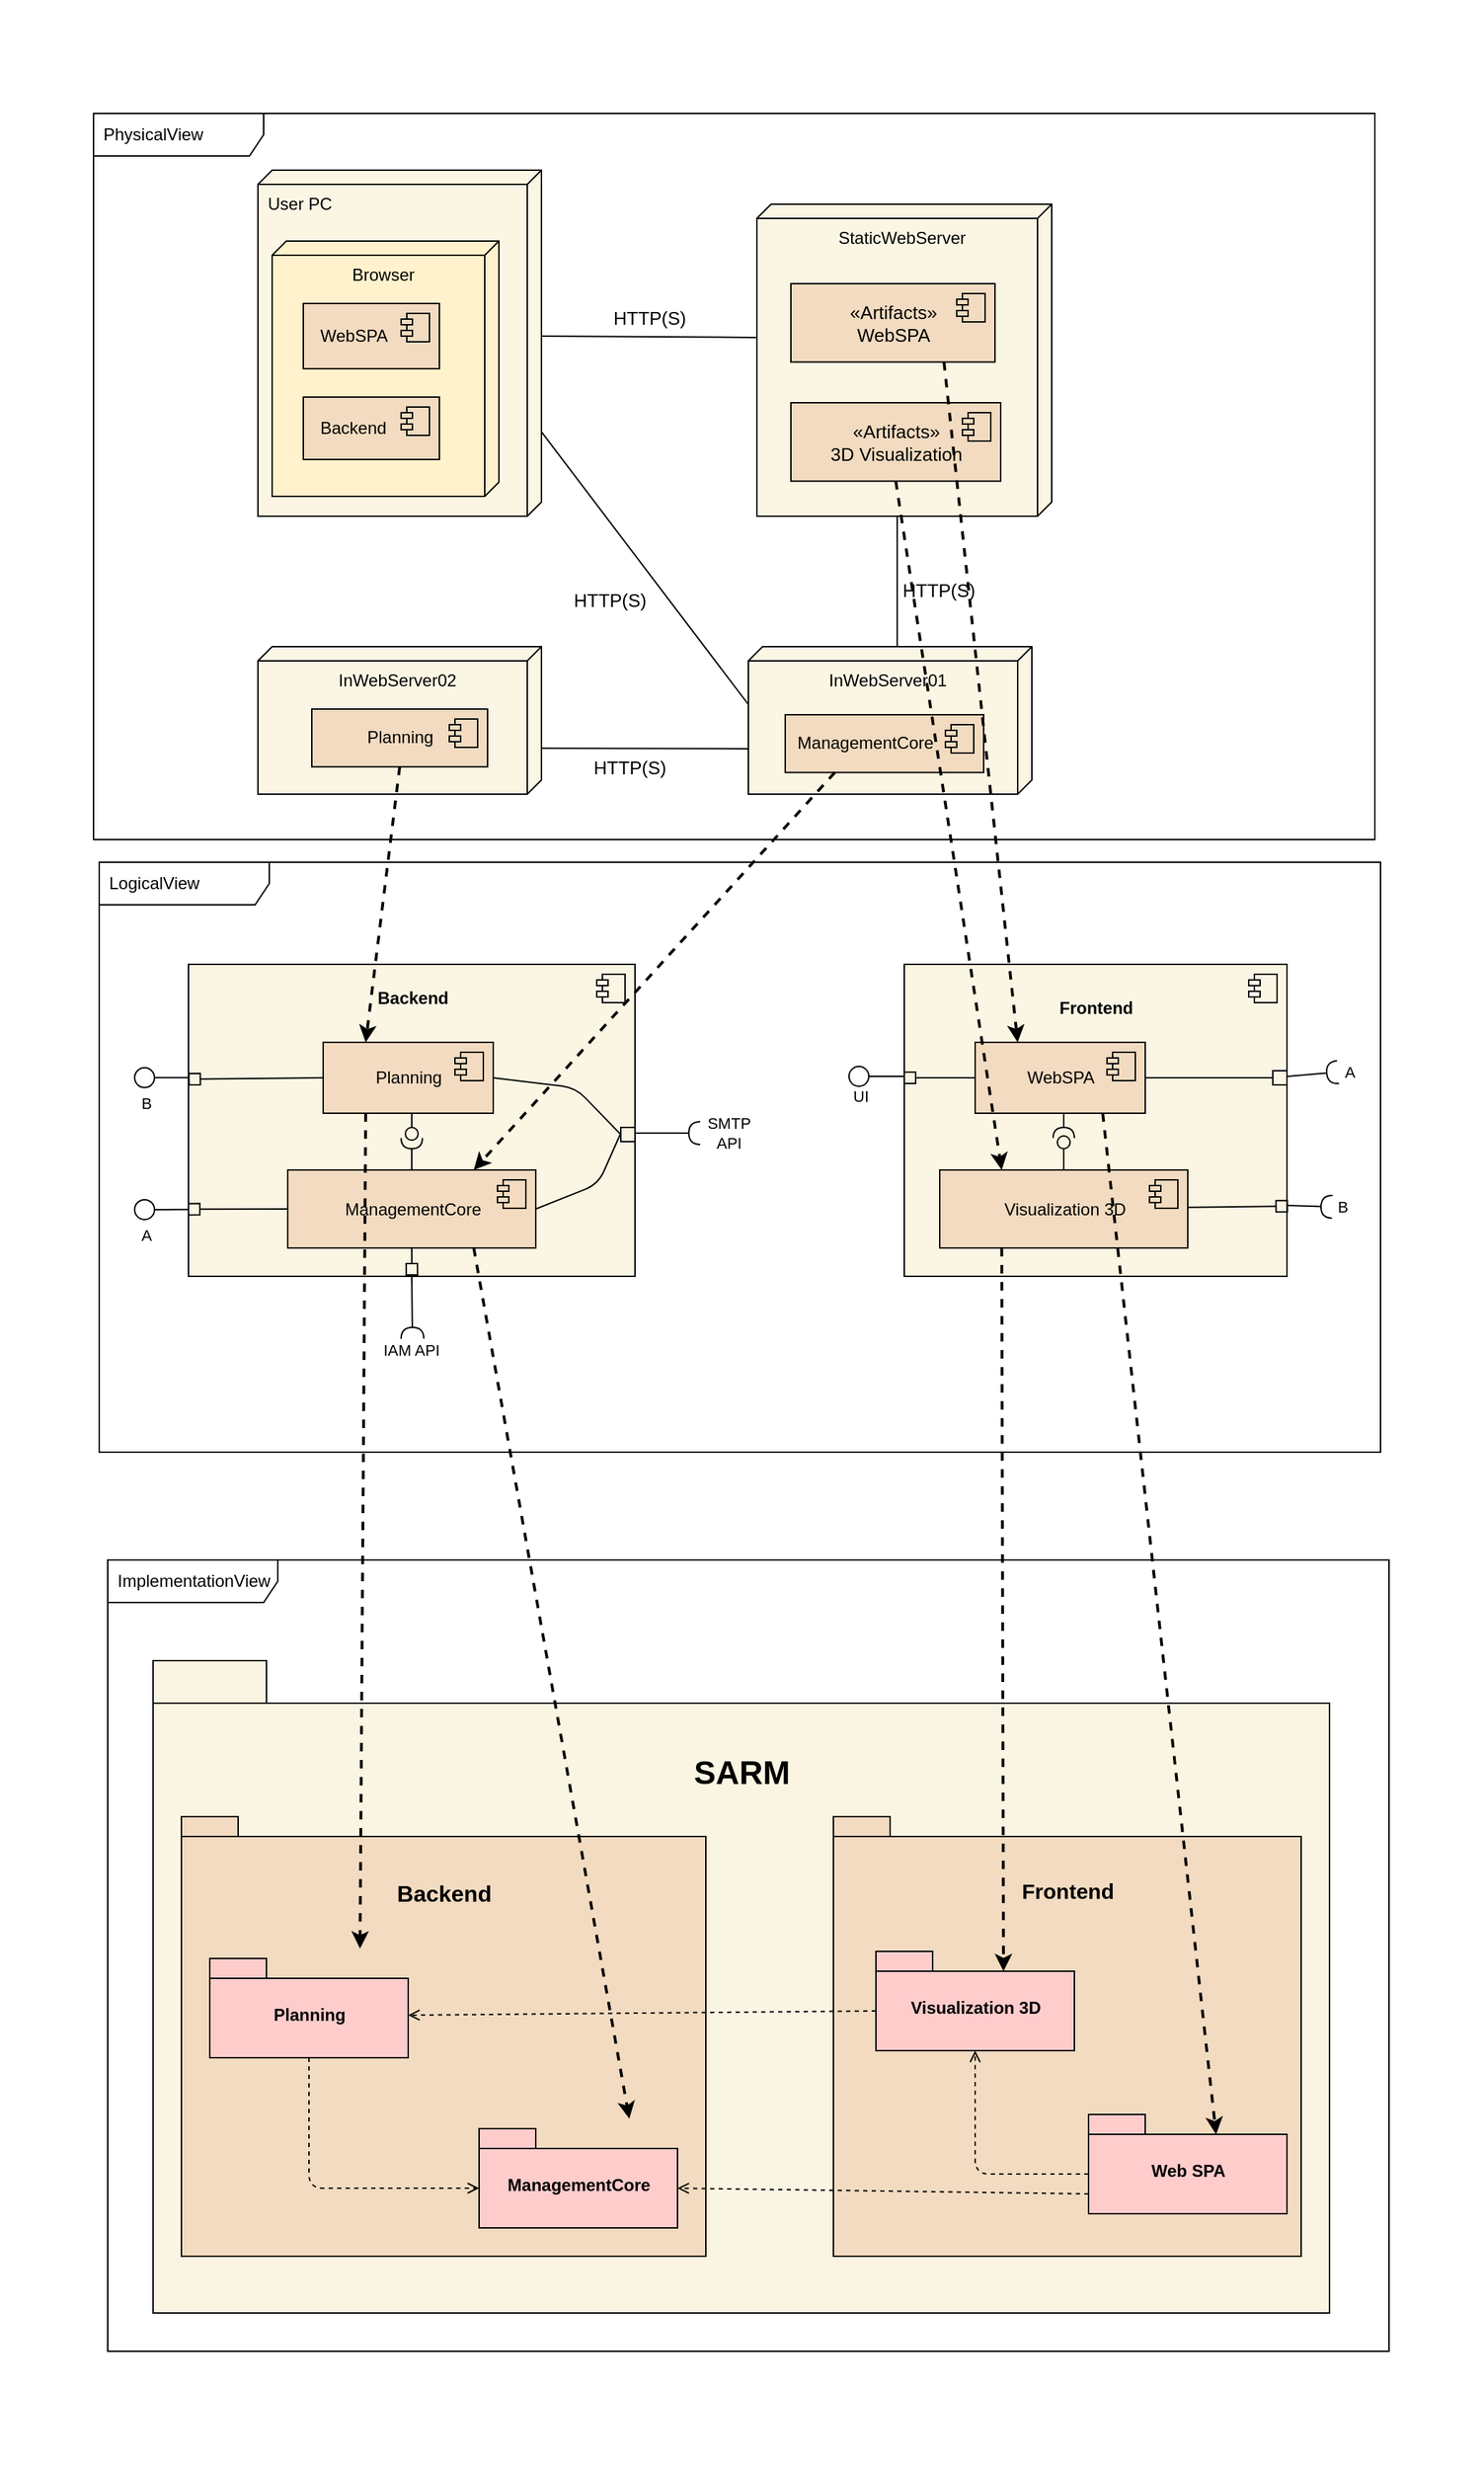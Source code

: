 <mxfile>
    <diagram id="2KhIsbDiPvBkP_OM17Oy" name="Page-1">
        <mxGraphModel dx="1395" dy="559" grid="0" gridSize="4" guides="1" tooltips="1" connect="1" arrows="1" fold="1" page="0" pageScale="1" pageWidth="850" pageHeight="1100" background="#ffffff" math="0" shadow="0">
            <root>
                <mxCell id="0"/>
                <mxCell id="1" parent="0"/>
                <mxCell id="179" value="ImplementationView" style="shape=umlFrame;whiteSpace=wrap;html=1;width=120;height=30;boundedLbl=1;verticalAlign=middle;align=left;spacingLeft=5;fillColor=none;gradientColor=none;swimlaneFillColor=none;strokeColor=#000000;fontColor=#000000;labelBorderColor=none;" parent="1" vertex="1">
                    <mxGeometry x="-42" y="1384" width="904" height="558" as="geometry"/>
                </mxCell>
                <mxCell id="168" value="" style="whiteSpace=wrap;html=1;labelBackgroundColor=none;labelBorderColor=default;strokeColor=none;fontColor=#000000;fillColor=none;" parent="1" vertex="1">
                    <mxGeometry x="-118" y="284" width="1046" height="1740" as="geometry"/>
                </mxCell>
                <mxCell id="196" value="&lt;br&gt;&lt;br&gt;&lt;font style=&quot;font-size: 23px;&quot;&gt;SARM&lt;/font&gt;&lt;br&gt;&lt;br&gt;&lt;br&gt;&lt;br&gt;&lt;br&gt;&lt;br&gt;&lt;br&gt;&lt;br&gt;&lt;br&gt;&lt;br&gt;&lt;br&gt;&lt;br&gt;&lt;br&gt;&lt;br&gt;&lt;br&gt;&lt;br&gt;&lt;br&gt;&lt;br&gt;&lt;br&gt;&lt;br&gt;&lt;br&gt;&lt;br&gt;&lt;br&gt;&lt;br&gt;&lt;br&gt;&lt;br&gt;" style="shape=folder;fontStyle=1;tabWidth=80;tabHeight=30;tabPosition=left;html=1;boundedLbl=1;strokeColor=#000000;fillColor=#faf5e3;fontColor=#000000;" vertex="1" parent="1">
                    <mxGeometry x="-10" y="1455" width="830" height="460" as="geometry"/>
                </mxCell>
                <mxCell id="197" value="&lt;font style=&quot;font-size: 16px;&quot;&gt;Backend&lt;br&gt;&lt;br&gt;&lt;br&gt;&lt;br&gt;&lt;br&gt;&lt;br&gt;&lt;br&gt;&lt;br&gt;&lt;br&gt;&lt;br&gt;&lt;br&gt;&lt;br&gt;&lt;/font&gt;" style="shape=folder;fontStyle=1;spacingTop=10;tabWidth=40;tabHeight=14;tabPosition=left;html=1;fillColor=#F2DBC0;fontColor=#000000;strokeColor=#000000;" vertex="1" parent="1">
                    <mxGeometry x="10" y="1565" width="370" height="310" as="geometry"/>
                </mxCell>
                <mxCell id="198" value="&lt;font style=&quot;font-size: 15px;&quot;&gt;Frontend&lt;br&gt;&lt;br&gt;&lt;br&gt;&lt;br&gt;&lt;br&gt;&lt;br&gt;&lt;br&gt;&lt;br&gt;&lt;br&gt;&lt;br&gt;&lt;br&gt;&lt;br&gt;&lt;br&gt;&lt;/font&gt;" style="shape=folder;fontStyle=1;spacingTop=10;tabWidth=40;tabHeight=14;tabPosition=left;html=1;fillColor=#F2DBC0;fontColor=#000000;strokeColor=#000000;" vertex="1" parent="1">
                    <mxGeometry x="470" y="1565" width="330" height="310" as="geometry"/>
                </mxCell>
                <mxCell id="199" style="edgeStyle=none;html=1;exitX=0.5;exitY=1;exitDx=0;exitDy=0;exitPerimeter=0;entryX=0;entryY=0;entryDx=0;entryDy=42;entryPerimeter=0;dashed=1;strokeColor=#000000;strokeWidth=1;endArrow=open;endFill=0;" edge="1" parent="1" source="200" target="201">
                    <mxGeometry relative="1" as="geometry">
                        <Array as="points">
                            <mxPoint x="100" y="1827"/>
                        </Array>
                    </mxGeometry>
                </mxCell>
                <mxCell id="200" value="Planning" style="shape=folder;fontStyle=1;spacingTop=10;tabWidth=40;tabHeight=14;tabPosition=left;html=1;fillColor=#FFCCCC;fontColor=#000000;strokeColor=#000000;" vertex="1" parent="1">
                    <mxGeometry x="30" y="1665" width="140" height="70" as="geometry"/>
                </mxCell>
                <mxCell id="201" value="ManagementCore" style="shape=folder;fontStyle=1;spacingTop=10;tabWidth=40;tabHeight=14;tabPosition=left;html=1;fillColor=#FFCCCC;fontColor=#000000;strokeColor=#000000;" vertex="1" parent="1">
                    <mxGeometry x="220" y="1785" width="140" height="70" as="geometry"/>
                </mxCell>
                <mxCell id="202" style="edgeStyle=none;html=1;exitX=0;exitY=0;exitDx=0;exitDy=42;exitPerimeter=0;entryX=0.5;entryY=1;entryDx=0;entryDy=0;entryPerimeter=0;dashed=1;strokeColor=#000000;fontColor=#000000;endArrow=open;endFill=0;" edge="1" parent="1" source="204" target="205">
                    <mxGeometry relative="1" as="geometry">
                        <Array as="points">
                            <mxPoint x="570" y="1817"/>
                        </Array>
                    </mxGeometry>
                </mxCell>
                <mxCell id="203" style="edgeStyle=none;html=1;exitX=0;exitY=0;exitDx=0;exitDy=56;exitPerimeter=0;entryX=0;entryY=0;entryDx=140;entryDy=42;entryPerimeter=0;strokeColor=#000000;dashed=1;strokeWidth=1;endArrow=open;endFill=0;" edge="1" parent="1" source="204" target="201">
                    <mxGeometry relative="1" as="geometry"/>
                </mxCell>
                <mxCell id="204" value="Web SPA" style="shape=folder;fontStyle=1;spacingTop=10;tabWidth=40;tabHeight=14;tabPosition=left;html=1;fillColor=#FFCCCC;fontColor=#000000;strokeColor=#000000;" vertex="1" parent="1">
                    <mxGeometry x="650" y="1775" width="140" height="70" as="geometry"/>
                </mxCell>
                <mxCell id="205" value="Visualization 3D" style="shape=folder;fontStyle=1;spacingTop=10;tabWidth=40;tabHeight=14;tabPosition=left;html=1;fillColor=#FFCCCC;fontColor=#000000;strokeColor=#000000;" vertex="1" parent="1">
                    <mxGeometry x="500" y="1660" width="140" height="70" as="geometry"/>
                </mxCell>
                <mxCell id="206" style="edgeStyle=none;html=1;dashed=1;strokeColor=#000000;fontColor=#000000;endArrow=open;endFill=0;exitX=0;exitY=0;exitDx=0;exitDy=42;exitPerimeter=0;" edge="1" parent="1" source="205">
                    <mxGeometry relative="1" as="geometry">
                        <mxPoint x="500" y="1715" as="sourcePoint"/>
                        <mxPoint x="170" y="1705" as="targetPoint"/>
                    </mxGeometry>
                </mxCell>
                <mxCell id="163" value="LogicalView" style="shape=umlFrame;whiteSpace=wrap;html=1;width=120;height=30;boundedLbl=1;verticalAlign=middle;align=left;spacingLeft=5;fillColor=none;gradientColor=none;swimlaneFillColor=none;strokeColor=#000000;fontColor=#000000;labelBorderColor=none;" parent="1" vertex="1">
                    <mxGeometry x="-48" y="892" width="904" height="416" as="geometry"/>
                </mxCell>
                <mxCell id="162" value="PhysicalView" style="shape=umlFrame;whiteSpace=wrap;html=1;width=120;height=30;boundedLbl=1;verticalAlign=middle;align=left;spacingLeft=5;fillColor=none;gradientColor=none;swimlaneFillColor=none;strokeColor=#000000;fontColor=#000000;labelBorderColor=none;" parent="1" vertex="1">
                    <mxGeometry x="-52" y="364" width="904" height="512" as="geometry"/>
                </mxCell>
                <mxCell id="113" style="edgeStyle=none;html=1;exitX=0.753;exitY=0.003;exitDx=0;exitDy=0;exitPerimeter=0;entryX=0.387;entryY=1.002;entryDx=0;entryDy=0;entryPerimeter=0;fontSize=13;fontColor=#000000;endArrow=none;endFill=0;strokeColor=#000000;" parent="1" source="90" target="96" edge="1">
                    <mxGeometry relative="1" as="geometry"/>
                </mxCell>
                <mxCell id="114" value="HTTP(S)" style="edgeLabel;html=1;align=center;verticalAlign=middle;resizable=0;points=[];fontSize=13;fontColor=#000000;labelBackgroundColor=none;rotation=0;" parent="113" vertex="1" connectable="0">
                    <mxGeometry x="0.117" relative="1" as="geometry">
                        <mxPoint x="-33" y="12" as="offset"/>
                    </mxGeometry>
                </mxCell>
                <mxCell id="115" value="HTTP(S)" style="edgeStyle=none;html=1;exitX=0;exitY=0;exitDx=117;exitDy=0;exitPerimeter=0;entryX=0.427;entryY=1.003;entryDx=0;entryDy=0;entryPerimeter=0;strokeColor=#000000;fontSize=13;fontColor=#000000;endArrow=none;endFill=0;labelBackgroundColor=none;" parent="1" source="90" target="108" edge="1">
                    <mxGeometry x="0.003" y="13" relative="1" as="geometry">
                        <mxPoint as="offset"/>
                    </mxGeometry>
                </mxCell>
                <mxCell id="90" value="User PC" style="verticalAlign=top;align=left;shape=cube;size=10;direction=south;fontStyle=0;html=1;boundedLbl=1;spacingLeft=5;fillColor=#FBF6E4;strokeColor=#000000;fontColor=#000000;" parent="1" vertex="1">
                    <mxGeometry x="64" y="404" width="200" height="244" as="geometry"/>
                </mxCell>
                <mxCell id="91" value="Browser" style="verticalAlign=top;align=center;shape=cube;size=10;direction=south;html=1;boundedLbl=1;spacingLeft=5;fontColor=#000000;fillColor=#FFF2CC;strokeColor=#000000;" parent="90" vertex="1">
                    <mxGeometry width="160" height="180" relative="1" as="geometry">
                        <mxPoint x="10" y="50" as="offset"/>
                    </mxGeometry>
                </mxCell>
                <mxCell id="92" value="&amp;nbsp; &amp;nbsp;WebSPA" style="html=1;dropTarget=0;fillColor=#f2dbc0;strokeColor=#000000;fontColor=#000000;verticalAlign=middle;align=left;" parent="90" vertex="1">
                    <mxGeometry x="32" y="94" width="96" height="46" as="geometry"/>
                </mxCell>
                <mxCell id="93" value="" style="shape=module;jettyWidth=8;jettyHeight=4;fillColor=#f2dbc0;strokeColor=#000000;" parent="92" vertex="1">
                    <mxGeometry x="1" width="20" height="20" relative="1" as="geometry">
                        <mxPoint x="-27" y="7" as="offset"/>
                    </mxGeometry>
                </mxCell>
                <mxCell id="94" value="&amp;nbsp; &amp;nbsp;Backend" style="html=1;dropTarget=0;fillColor=#f2dbc0;strokeColor=#000000;fontColor=#000000;verticalAlign=middle;align=left;" parent="90" vertex="1">
                    <mxGeometry x="32" y="160" width="96" height="44" as="geometry"/>
                </mxCell>
                <mxCell id="95" value="" style="shape=module;jettyWidth=8;jettyHeight=4;fillColor=#f2dbc0;strokeColor=#000000;" parent="94" vertex="1">
                    <mxGeometry x="1" width="20" height="20" relative="1" as="geometry">
                        <mxPoint x="-27" y="7" as="offset"/>
                    </mxGeometry>
                </mxCell>
                <mxCell id="117" style="edgeStyle=none;html=1;exitX=0.692;exitY=0.999;exitDx=0;exitDy=0;exitPerimeter=0;entryX=0.689;entryY=0.003;entryDx=0;entryDy=0;entryPerimeter=0;labelBackgroundColor=none;strokeColor=#000000;fontSize=13;fontColor=#000000;endArrow=none;endFill=0;" parent="1" source="96" target="102" edge="1">
                    <mxGeometry relative="1" as="geometry"/>
                </mxCell>
                <mxCell id="118" value="HTTP(S)" style="edgeLabel;html=1;align=center;verticalAlign=middle;resizable=0;points=[];fontSize=13;fontColor=#000000;labelBackgroundColor=none;" parent="117" vertex="1" connectable="0">
                    <mxGeometry x="0.229" y="-2" relative="1" as="geometry">
                        <mxPoint x="6" y="15" as="offset"/>
                    </mxGeometry>
                </mxCell>
                <mxCell id="96" value="InWebServer01" style="verticalAlign=top;align=center;shape=cube;size=10;direction=south;fontStyle=0;html=1;boundedLbl=1;spacingLeft=5;fillColor=#FBF6E4;strokeColor=#000000;fontColor=#000000;" parent="1" vertex="1">
                    <mxGeometry x="410" y="740" width="200" height="104" as="geometry"/>
                </mxCell>
                <mxCell id="98" value="&amp;nbsp; ManagementCore" style="html=1;dropTarget=0;fillColor=#f2dbc0;strokeColor=#000000;fontColor=#000000;verticalAlign=middle;align=left;" parent="1" vertex="1">
                    <mxGeometry x="436" y="788.003" width="140" height="40.721" as="geometry"/>
                </mxCell>
                <mxCell id="99" value="" style="shape=module;jettyWidth=8;jettyHeight=4;fillColor=#f2dbc0;strokeColor=#000000;" parent="98" vertex="1">
                    <mxGeometry x="1" width="20" height="20" relative="1" as="geometry">
                        <mxPoint x="-27" y="7" as="offset"/>
                    </mxGeometry>
                </mxCell>
                <mxCell id="102" value="InWebServer02" style="verticalAlign=top;align=center;shape=cube;size=10;direction=south;fontStyle=0;html=1;boundedLbl=1;spacingLeft=5;fillColor=#FBF6E4;strokeColor=#000000;fontColor=#000000;" parent="1" vertex="1">
                    <mxGeometry x="64" y="740" width="200" height="104" as="geometry"/>
                </mxCell>
                <mxCell id="103" value="Planning" style="html=1;dropTarget=0;fillColor=#f2dbc0;strokeColor=#000000;fontColor=#000000;verticalAlign=middle;align=center;" parent="1" vertex="1">
                    <mxGeometry x="102" y="784" width="124" height="40.72" as="geometry"/>
                </mxCell>
                <mxCell id="104" value="" style="shape=module;jettyWidth=8;jettyHeight=4;fillColor=#f2dbc0;strokeColor=#000000;" parent="103" vertex="1">
                    <mxGeometry x="1" width="20" height="20" relative="1" as="geometry">
                        <mxPoint x="-27" y="7" as="offset"/>
                    </mxGeometry>
                </mxCell>
                <mxCell id="119" style="edgeStyle=none;html=1;exitX=0;exitY=0;exitDx=220;exitDy=109.0;exitPerimeter=0;entryX=0;entryY=0;entryDx=0;entryDy=95;entryPerimeter=0;labelBackgroundColor=none;strokeColor=#000000;fontSize=13;fontColor=#000000;endArrow=none;endFill=0;" parent="1" source="108" target="96" edge="1">
                    <mxGeometry relative="1" as="geometry"/>
                </mxCell>
                <mxCell id="120" value="HTTP(S)" style="edgeLabel;html=1;align=center;verticalAlign=middle;resizable=0;points=[];fontSize=13;fontColor=#000000;labelBackgroundColor=none;" parent="119" vertex="1" connectable="0">
                    <mxGeometry x="0.274" relative="1" as="geometry">
                        <mxPoint x="29" y="-7" as="offset"/>
                    </mxGeometry>
                </mxCell>
                <mxCell id="108" value="StaticWebServer" style="verticalAlign=top;align=center;shape=cube;size=10;direction=south;fontStyle=0;html=1;boundedLbl=1;spacingLeft=5;fillColor=#FBF6E4;strokeColor=#000000;fontColor=#000000;" parent="1" vertex="1">
                    <mxGeometry x="416" y="428" width="208" height="220" as="geometry"/>
                </mxCell>
                <mxCell id="109" value="«Artifacts»&lt;br style=&quot;font-size: 13px;&quot;&gt;&lt;div style=&quot;font-size: 13px;&quot;&gt;&lt;span style=&quot;background-color: initial; font-size: 13px;&quot;&gt;WebSPA&lt;/span&gt;&lt;/div&gt;" style="html=1;dropTarget=0;fillColor=#f2dbc0;strokeColor=#000000;fontColor=#000000;verticalAlign=middle;align=center;fontSize=13;" parent="1" vertex="1">
                    <mxGeometry x="440" y="484" width="144" height="55.28" as="geometry"/>
                </mxCell>
                <mxCell id="110" value="" style="shape=module;jettyWidth=8;jettyHeight=4;fillColor=#f2dbc0;strokeColor=#000000;" parent="109" vertex="1">
                    <mxGeometry x="1" width="20" height="20" relative="1" as="geometry">
                        <mxPoint x="-27" y="7" as="offset"/>
                    </mxGeometry>
                </mxCell>
                <mxCell id="111" value="«Artifacts»&lt;br style=&quot;font-size: 13px;&quot;&gt;&lt;div style=&quot;font-size: 13px;&quot;&gt;3D Visualization&lt;/div&gt;" style="html=1;dropTarget=0;fillColor=#f2dbc0;strokeColor=#000000;fontColor=#000000;verticalAlign=middle;align=center;fontSize=13;" parent="1" vertex="1">
                    <mxGeometry x="440" y="568" width="148" height="55.28" as="geometry"/>
                </mxCell>
                <mxCell id="112" value="" style="shape=module;jettyWidth=8;jettyHeight=4;fillColor=#f2dbc0;strokeColor=#000000;" parent="111" vertex="1">
                    <mxGeometry x="1" width="20" height="20" relative="1" as="geometry">
                        <mxPoint x="-27" y="7" as="offset"/>
                    </mxGeometry>
                </mxCell>
                <mxCell id="122" style="edgeStyle=none;html=1;strokeColor=#000000;fontColor=#000000;endArrow=circle;endFill=0;exitX=0;exitY=0.786;exitDx=0;exitDy=0;exitPerimeter=0;" parent="1" source="129" edge="1">
                    <mxGeometry relative="1" as="geometry">
                        <mxPoint x="-24.0" y="1137" as="targetPoint"/>
                        <mxPoint x="-260" y="1029" as="sourcePoint"/>
                    </mxGeometry>
                </mxCell>
                <mxCell id="123" value="A" style="edgeLabel;html=1;align=center;verticalAlign=middle;resizable=0;points=[];fontColor=#000000;labelBackgroundColor=none;" parent="122" vertex="1" connectable="0">
                    <mxGeometry x="0.414" y="-5" relative="1" as="geometry">
                        <mxPoint x="-3" y="23" as="offset"/>
                    </mxGeometry>
                </mxCell>
                <mxCell id="124" style="edgeStyle=none;html=1;strokeColor=#000000;fontColor=#000000;endArrow=halfCircle;endFill=0;exitX=0.5;exitY=1;exitDx=0;exitDy=0;" parent="1" source="129" edge="1">
                    <mxGeometry relative="1" as="geometry">
                        <mxPoint x="173" y="1228" as="targetPoint"/>
                        <mxPoint x="140" y="1184" as="sourcePoint"/>
                    </mxGeometry>
                </mxCell>
                <mxCell id="125" value="IAM API" style="edgeLabel;html=1;align=center;verticalAlign=middle;resizable=0;points=[];fontColor=#000000;labelBackgroundColor=none;" parent="124" vertex="1" connectable="0">
                    <mxGeometry x="0.773" y="5" relative="1" as="geometry">
                        <mxPoint x="-6" y="13" as="offset"/>
                    </mxGeometry>
                </mxCell>
                <mxCell id="126" style="edgeStyle=none;html=1;strokeColor=#000000;fontColor=#000000;endArrow=halfCircle;endFill=0;exitX=1.038;exitY=0.404;exitDx=0;exitDy=0;exitPerimeter=0;" parent="1" source="143" edge="1">
                    <mxGeometry relative="1" as="geometry">
                        <mxPoint x="376" y="1083" as="targetPoint"/>
                        <mxPoint x="332" y="1083" as="sourcePoint"/>
                    </mxGeometry>
                </mxCell>
                <mxCell id="127" value="SMTP &lt;br&gt;API" style="edgeLabel;html=1;align=center;verticalAlign=middle;resizable=0;points=[];fontColor=#000000;labelBackgroundColor=none;" parent="126" vertex="1" connectable="0">
                    <mxGeometry x="0.866" y="7" relative="1" as="geometry">
                        <mxPoint x="23" y="7" as="offset"/>
                    </mxGeometry>
                </mxCell>
                <mxCell id="128" style="edgeStyle=none;html=1;exitX=0.5;exitY=1;exitDx=0;exitDy=0;entryX=0.5;entryY=1;entryDx=0;entryDy=0;strokeColor=#000000;endArrow=box;endFill=0;" parent="1" source="129" target="135" edge="1">
                    <mxGeometry relative="1" as="geometry"/>
                </mxCell>
                <mxCell id="129" value="&lt;br&gt;&lt;b&gt;Backend&lt;br&gt;&lt;br&gt;&lt;br&gt;&lt;br&gt;&lt;br&gt;&lt;br&gt;&lt;br&gt;&lt;br&gt;&lt;br&gt;&lt;br&gt;&lt;br&gt;&lt;br&gt;&lt;br&gt;&lt;br&gt;&lt;/b&gt;" style="html=1;dropTarget=0;fillColor=#fbf6e4;strokeColor=#000000;fontColor=#000000;" parent="1" vertex="1">
                    <mxGeometry x="15" y="964" width="315" height="220" as="geometry"/>
                </mxCell>
                <mxCell id="130" value="" style="shape=module;jettyWidth=8;jettyHeight=4;fillColor=#fbf6e4;strokeColor=#000000;" parent="129" vertex="1">
                    <mxGeometry x="1" width="20" height="20" relative="1" as="geometry">
                        <mxPoint x="-27" y="7" as="offset"/>
                    </mxGeometry>
                </mxCell>
                <mxCell id="132" style="edgeStyle=none;html=1;exitX=1;exitY=0.5;exitDx=0;exitDy=0;strokeColor=#000000;endArrow=none;endFill=0;" parent="1" source="135" edge="1">
                    <mxGeometry relative="1" as="geometry">
                        <mxPoint x="320" y="1083" as="targetPoint"/>
                        <Array as="points">
                            <mxPoint x="304" y="1119"/>
                        </Array>
                    </mxGeometry>
                </mxCell>
                <mxCell id="133" style="edgeStyle=none;html=1;exitX=0;exitY=0.5;exitDx=0;exitDy=0;entryX=0;entryY=0.785;entryDx=0;entryDy=0;entryPerimeter=0;strokeColor=#000000;endArrow=box;endFill=0;" parent="1" source="135" target="129" edge="1">
                    <mxGeometry relative="1" as="geometry"/>
                </mxCell>
                <mxCell id="134" style="edgeStyle=none;html=1;exitX=0.5;exitY=1;exitDx=0;exitDy=0;strokeColor=#000000;endArrow=box;endFill=0;" parent="1" source="135" edge="1">
                    <mxGeometry relative="1" as="geometry">
                        <mxPoint x="172.615" y="1183" as="targetPoint"/>
                    </mxGeometry>
                </mxCell>
                <mxCell id="135" value="ManagementCore" style="html=1;dropTarget=0;fillColor=#f2dbc0;strokeColor=#000000;fontColor=#000000;" parent="1" vertex="1">
                    <mxGeometry x="85" y="1109" width="175" height="55" as="geometry"/>
                </mxCell>
                <mxCell id="136" value="" style="shape=module;jettyWidth=8;jettyHeight=4;fillColor=#f2dbc0;strokeColor=#000000;" parent="135" vertex="1">
                    <mxGeometry x="1" width="20" height="20" relative="1" as="geometry">
                        <mxPoint x="-27" y="7" as="offset"/>
                    </mxGeometry>
                </mxCell>
                <mxCell id="137" style="edgeStyle=none;html=1;exitX=1;exitY=0.5;exitDx=0;exitDy=0;entryX=0;entryY=0.5;entryDx=0;entryDy=0;strokeColor=#000000;endArrow=none;endFill=0;" parent="1" source="138" target="143" edge="1">
                    <mxGeometry relative="1" as="geometry">
                        <Array as="points">
                            <mxPoint x="288" y="1051"/>
                        </Array>
                    </mxGeometry>
                </mxCell>
                <mxCell id="223" style="edgeStyle=none;html=1;exitX=0;exitY=0.5;exitDx=0;exitDy=0;entryX=0.001;entryY=0.368;entryDx=0;entryDy=0;entryPerimeter=0;strokeColor=#000000;fontColor=#000000;endArrow=box;endFill=0;" edge="1" parent="1" source="138" target="129">
                    <mxGeometry relative="1" as="geometry"/>
                </mxCell>
                <mxCell id="138" value="Planning" style="html=1;dropTarget=0;fillColor=#f2dbc0;strokeColor=#000000;fontColor=#000000;" parent="1" vertex="1">
                    <mxGeometry x="110" y="1019" width="120" height="50" as="geometry"/>
                </mxCell>
                <mxCell id="139" value="" style="shape=module;jettyWidth=8;jettyHeight=4;fillColor=#f2dbc0;strokeColor=#000000;" parent="138" vertex="1">
                    <mxGeometry x="1" width="20" height="20" relative="1" as="geometry">
                        <mxPoint x="-27" y="7" as="offset"/>
                    </mxGeometry>
                </mxCell>
                <mxCell id="140" style="edgeStyle=none;html=1;exitX=1;exitY=0.5;exitDx=0;exitDy=0;exitPerimeter=0;strokeColor=#000000;endArrow=none;endFill=0;" parent="1" source="142" target="135" edge="1">
                    <mxGeometry relative="1" as="geometry"/>
                </mxCell>
                <mxCell id="141" style="edgeStyle=none;html=1;exitX=0;exitY=0.5;exitDx=0;exitDy=0;exitPerimeter=0;strokeColor=#000000;endArrow=none;endFill=0;entryX=0.521;entryY=0.998;entryDx=0;entryDy=0;entryPerimeter=0;" parent="1" source="142" target="138" edge="1">
                    <mxGeometry relative="1" as="geometry"/>
                </mxCell>
                <mxCell id="142" value="" style="shape=providedRequiredInterface;html=1;verticalLabelPosition=bottom;sketch=0;fillColor=none;strokeColor=#000000;direction=south;" parent="1" vertex="1">
                    <mxGeometry x="165" y="1079" width="15" height="15" as="geometry"/>
                </mxCell>
                <mxCell id="143" value="" style="fontStyle=0;labelPosition=right;verticalLabelPosition=middle;align=left;verticalAlign=middle;spacingLeft=2;strokeColor=#000000;fillColor=none;" parent="1" vertex="1">
                    <mxGeometry x="320" y="1079" width="10" height="10" as="geometry"/>
                </mxCell>
                <mxCell id="144" style="edgeStyle=none;html=1;strokeColor=#000000;fontColor=#000000;endArrow=circle;endFill=0;" parent="1" edge="1">
                    <mxGeometry relative="1" as="geometry">
                        <mxPoint x="480" y="1043" as="targetPoint"/>
                        <mxPoint x="520" y="1043" as="sourcePoint"/>
                    </mxGeometry>
                </mxCell>
                <mxCell id="145" value="UI" style="edgeLabel;html=1;align=center;verticalAlign=middle;resizable=0;points=[];fontColor=#000000;labelBackgroundColor=none;" parent="144" vertex="1" connectable="0">
                    <mxGeometry x="0.414" y="-5" relative="1" as="geometry">
                        <mxPoint x="-3" y="19" as="offset"/>
                    </mxGeometry>
                </mxCell>
                <mxCell id="146" style="edgeStyle=none;html=1;strokeColor=#000000;fontColor=#000000;endArrow=halfCircle;endFill=0;exitX=1.038;exitY=0.404;exitDx=0;exitDy=0;exitPerimeter=0;" parent="1" source="161" edge="1">
                    <mxGeometry relative="1" as="geometry">
                        <mxPoint x="826" y="1040" as="targetPoint"/>
                        <mxPoint x="792" y="1083" as="sourcePoint"/>
                    </mxGeometry>
                </mxCell>
                <mxCell id="147" value="A" style="edgeLabel;html=1;align=center;verticalAlign=middle;resizable=0;points=[];fontColor=#000000;labelBackgroundColor=none;" parent="146" vertex="1" connectable="0">
                    <mxGeometry x="0.866" y="7" relative="1" as="geometry">
                        <mxPoint x="11" y="7" as="offset"/>
                    </mxGeometry>
                </mxCell>
                <mxCell id="148" style="edgeStyle=none;html=1;exitX=0.5;exitY=1;exitDx=0;exitDy=0;entryX=0.5;entryY=1;entryDx=0;entryDy=0;strokeColor=#000000;endArrow=box;endFill=0;" parent="1" source="149" target="153" edge="1">
                    <mxGeometry relative="1" as="geometry"/>
                </mxCell>
                <mxCell id="208" style="edgeStyle=none;html=1;strokeColor=#000000;endArrow=halfCircle;endFill=0;" edge="1" parent="1">
                    <mxGeometry relative="1" as="geometry">
                        <mxPoint x="790" y="1134" as="sourcePoint"/>
                        <mxPoint x="822" y="1135" as="targetPoint"/>
                    </mxGeometry>
                </mxCell>
                <mxCell id="209" value="B" style="edgeLabel;html=1;align=center;verticalAlign=middle;resizable=0;points=[];labelBackgroundColor=none;fontColor=#000000;" vertex="1" connectable="0" parent="208">
                    <mxGeometry x="0.398" y="2" relative="1" as="geometry">
                        <mxPoint x="16" y="2" as="offset"/>
                    </mxGeometry>
                </mxCell>
                <mxCell id="149" value="&lt;br&gt;&lt;b&gt;Frontend&lt;br&gt;&lt;br&gt;&lt;br&gt;&lt;br&gt;&lt;br&gt;&lt;br&gt;&lt;br&gt;&lt;br&gt;&lt;br&gt;&lt;br&gt;&lt;br&gt;&lt;br&gt;&lt;br&gt;&lt;/b&gt;" style="html=1;dropTarget=0;fillColor=#fbf6e4;strokeColor=#000000;fontColor=#000000;" parent="1" vertex="1">
                    <mxGeometry x="520" y="964" width="270" height="220" as="geometry"/>
                </mxCell>
                <mxCell id="150" value="" style="shape=module;jettyWidth=8;jettyHeight=4;fillColor=#fbf6e4;strokeColor=#000000;" parent="149" vertex="1">
                    <mxGeometry x="1" width="20" height="20" relative="1" as="geometry">
                        <mxPoint x="-27" y="7" as="offset"/>
                    </mxGeometry>
                </mxCell>
                <mxCell id="152" style="edgeStyle=none;html=1;exitX=0;exitY=0.5;exitDx=0;exitDy=0;strokeColor=#000000;endArrow=box;endFill=0;" parent="1" source="156" edge="1">
                    <mxGeometry relative="1" as="geometry">
                        <mxPoint x="520" y="1044" as="targetPoint"/>
                    </mxGeometry>
                </mxCell>
                <mxCell id="207" style="edgeStyle=none;html=1;entryX=1.001;entryY=0.775;entryDx=0;entryDy=0;entryPerimeter=0;endArrow=box;endFill=0;strokeColor=#000000;" edge="1" parent="1" source="153" target="149">
                    <mxGeometry relative="1" as="geometry"/>
                </mxCell>
                <mxCell id="153" value="Visualization 3D" style="html=1;dropTarget=0;fillColor=#f2dbc0;strokeColor=#000000;fontColor=#000000;" parent="1" vertex="1">
                    <mxGeometry x="545" y="1109" width="175" height="55" as="geometry"/>
                </mxCell>
                <mxCell id="154" value="" style="shape=module;jettyWidth=8;jettyHeight=4;fillColor=#f2dbc0;strokeColor=#000000;" parent="153" vertex="1">
                    <mxGeometry x="1" width="20" height="20" relative="1" as="geometry">
                        <mxPoint x="-27" y="7" as="offset"/>
                    </mxGeometry>
                </mxCell>
                <mxCell id="155" style="edgeStyle=none;html=1;exitX=1;exitY=0.5;exitDx=0;exitDy=0;entryX=0;entryY=0.5;entryDx=0;entryDy=0;strokeColor=#000000;endArrow=none;endFill=0;" parent="1" source="156" target="161" edge="1">
                    <mxGeometry relative="1" as="geometry">
                        <Array as="points"/>
                    </mxGeometry>
                </mxCell>
                <mxCell id="156" value="WebSPA" style="html=1;dropTarget=0;fillColor=#f2dbc0;strokeColor=#000000;fontColor=#000000;" parent="1" vertex="1">
                    <mxGeometry x="570" y="1019" width="120" height="50" as="geometry"/>
                </mxCell>
                <mxCell id="157" value="" style="shape=module;jettyWidth=8;jettyHeight=4;fillColor=#f2dbc0;strokeColor=#000000;" parent="156" vertex="1">
                    <mxGeometry x="1" width="20" height="20" relative="1" as="geometry">
                        <mxPoint x="-27" y="7" as="offset"/>
                    </mxGeometry>
                </mxCell>
                <mxCell id="158" style="edgeStyle=none;html=1;exitX=1;exitY=0.5;exitDx=0;exitDy=0;exitPerimeter=0;strokeColor=#000000;endArrow=none;endFill=0;entryX=0.521;entryY=0.998;entryDx=0;entryDy=0;entryPerimeter=0;" parent="1" source="160" target="156" edge="1">
                    <mxGeometry relative="1" as="geometry"/>
                </mxCell>
                <mxCell id="159" style="edgeStyle=none;html=1;exitX=0;exitY=0.5;exitDx=0;exitDy=0;exitPerimeter=0;entryX=0.5;entryY=0;entryDx=0;entryDy=0;strokeColor=#000000;endArrow=none;endFill=0;" parent="1" source="160" target="153" edge="1">
                    <mxGeometry relative="1" as="geometry"/>
                </mxCell>
                <mxCell id="160" value="" style="shape=providedRequiredInterface;html=1;verticalLabelPosition=bottom;sketch=0;fillColor=none;strokeColor=#000000;direction=north;" parent="1" vertex="1">
                    <mxGeometry x="625" y="1079" width="15" height="15" as="geometry"/>
                </mxCell>
                <mxCell id="161" value="" style="fontStyle=0;labelPosition=right;verticalLabelPosition=middle;align=left;verticalAlign=middle;spacingLeft=2;strokeColor=#000000;fillColor=none;" parent="1" vertex="1">
                    <mxGeometry x="780" y="1039" width="10" height="10" as="geometry"/>
                </mxCell>
                <mxCell id="164" style="edgeStyle=none;html=1;exitX=0.5;exitY=1;exitDx=0;exitDy=0;entryX=0.25;entryY=0;entryDx=0;entryDy=0;fontColor=#000000;strokeColor=#000000;dashed=1;strokeWidth=2;" parent="1" source="111" target="153" edge="1">
                    <mxGeometry relative="1" as="geometry"/>
                </mxCell>
                <mxCell id="165" style="edgeStyle=none;html=1;exitX=0.75;exitY=1;exitDx=0;exitDy=0;entryX=0.25;entryY=0;entryDx=0;entryDy=0;dashed=1;strokeColor=#000000;fontColor=#000000;strokeWidth=2;" parent="1" source="109" target="156" edge="1">
                    <mxGeometry relative="1" as="geometry"/>
                </mxCell>
                <mxCell id="166" style="edgeStyle=none;html=1;exitX=0.5;exitY=1;exitDx=0;exitDy=0;entryX=0.25;entryY=0;entryDx=0;entryDy=0;dashed=1;strokeColor=#000000;strokeWidth=2;fontColor=#000000;" parent="1" source="103" target="138" edge="1">
                    <mxGeometry relative="1" as="geometry"/>
                </mxCell>
                <mxCell id="167" style="edgeStyle=none;html=1;exitX=0.25;exitY=1;exitDx=0;exitDy=0;entryX=0.75;entryY=0;entryDx=0;entryDy=0;dashed=1;strokeColor=#000000;strokeWidth=2;fontColor=#000000;" parent="1" source="98" target="135" edge="1">
                    <mxGeometry relative="1" as="geometry"/>
                </mxCell>
                <mxCell id="181" style="edgeStyle=none;html=1;exitX=0.75;exitY=1;exitDx=0;exitDy=0;strokeColor=#000000;dashed=1;strokeWidth=2;entryX=0;entryY=0;entryDx=90;entryDy=14;entryPerimeter=0;" parent="1" source="156" target="204" edge="1">
                    <mxGeometry relative="1" as="geometry">
                        <mxPoint x="1128" y="1301" as="targetPoint"/>
                    </mxGeometry>
                </mxCell>
                <mxCell id="182" style="edgeStyle=none;html=1;exitX=0.25;exitY=1;exitDx=0;exitDy=0;entryX=0;entryY=0;entryDx=90;entryDy=14;entryPerimeter=0;dashed=1;strokeColor=#000000;strokeWidth=2;" parent="1" source="153" target="205" edge="1">
                    <mxGeometry relative="1" as="geometry">
                        <mxPoint x="746.0" y="1768" as="targetPoint"/>
                    </mxGeometry>
                </mxCell>
                <mxCell id="183" style="edgeStyle=none;html=1;exitX=0.75;exitY=1;exitDx=0;exitDy=0;entryX=0;entryY=0;entryDx=90;entryDy=14;entryPerimeter=0;dashed=1;strokeColor=#000000;strokeWidth=2;" parent="1" source="135" edge="1">
                    <mxGeometry relative="1" as="geometry">
                        <mxPoint x="326" y="1778" as="targetPoint"/>
                    </mxGeometry>
                </mxCell>
                <mxCell id="184" style="edgeStyle=none;html=1;exitX=0.25;exitY=1;exitDx=0;exitDy=0;entryX=0;entryY=0;entryDx=90;entryDy=14;entryPerimeter=0;dashed=1;strokeColor=#000000;strokeWidth=2;" parent="1" source="138" edge="1">
                    <mxGeometry relative="1" as="geometry">
                        <mxPoint x="136" y="1658" as="targetPoint"/>
                    </mxGeometry>
                </mxCell>
                <mxCell id="221" style="edgeStyle=none;html=1;strokeColor=#000000;fontColor=#000000;endArrow=circle;endFill=0;exitX=0;exitY=0.786;exitDx=0;exitDy=0;exitPerimeter=0;" edge="1" parent="1">
                    <mxGeometry relative="1" as="geometry">
                        <mxPoint x="-24" y="1043.93" as="targetPoint"/>
                        <mxPoint x="15" y="1043.85" as="sourcePoint"/>
                    </mxGeometry>
                </mxCell>
                <mxCell id="222" value="B" style="edgeLabel;html=1;align=center;verticalAlign=middle;resizable=0;points=[];fontColor=#000000;labelBackgroundColor=none;" vertex="1" connectable="0" parent="221">
                    <mxGeometry x="0.414" y="-5" relative="1" as="geometry">
                        <mxPoint x="-3" y="23" as="offset"/>
                    </mxGeometry>
                </mxCell>
            </root>
        </mxGraphModel>
    </diagram>
</mxfile>